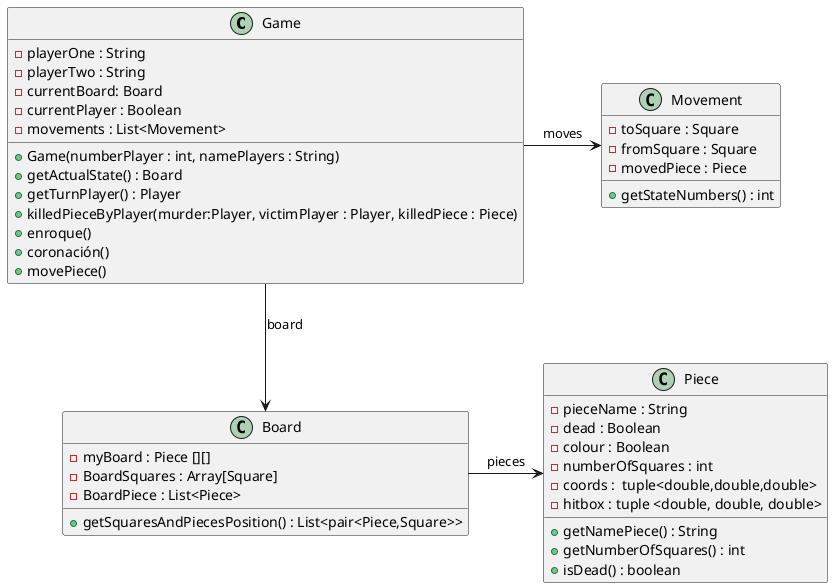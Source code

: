 @startuml
class Game{
- playerOne : String
- playerTwo : String
- currentBoard: Board
- currentPlayer : Boolean
- movements : List<Movement>
+ Game(numberPlayer : int, namePlayers : String)
+ getActualState() : Board
+ getTurnPlayer() : Player
+ killedPieceByPlayer(murder:Player, victimPlayer : Player, killedPiece : Piece)
+ enroque()
+ coronación()
+ movePiece()

}



class Piece{
-pieceName : String
- dead : Boolean
- colour : Boolean
- numberOfSquares : int
- coords :  tuple<double,double,double>
+ getNamePiece() : String
+ getNumberOfSquares() : int
+ isDead() : boolean
- hitbox : tuple <double, double, double>

}

class Board{
- myBoard : Piece [][]
- BoardSquares : Array[Square]
- BoardPiece : List<Piece>

+ getSquaresAndPiecesPosition() : List<pair<Piece,Square>>
}

class Movement{
- toSquare : Square
- fromSquare : Square
- movedPiece : Piece
+ getStateNumbers() : int 

}


Board -> Piece : pieces
Game -down-> Board: board
Game -right-> Movement : moves

@enduml
